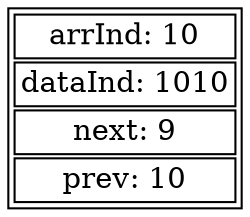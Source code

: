     digraph html {                      
        iamnode [shape=none, margin=0, label=<                                         
        <TABLE>                                         
            <TR><TD>arrInd: 10</TD></TR>                                         
            <TR><TD>dataInd: 1010</TD></TR>                                         
            <TR><TD>next: 9</TD></TR>           
            <TR><TD>prev: 10</TD></TR>   
        </TABLE>>];                                         
    }